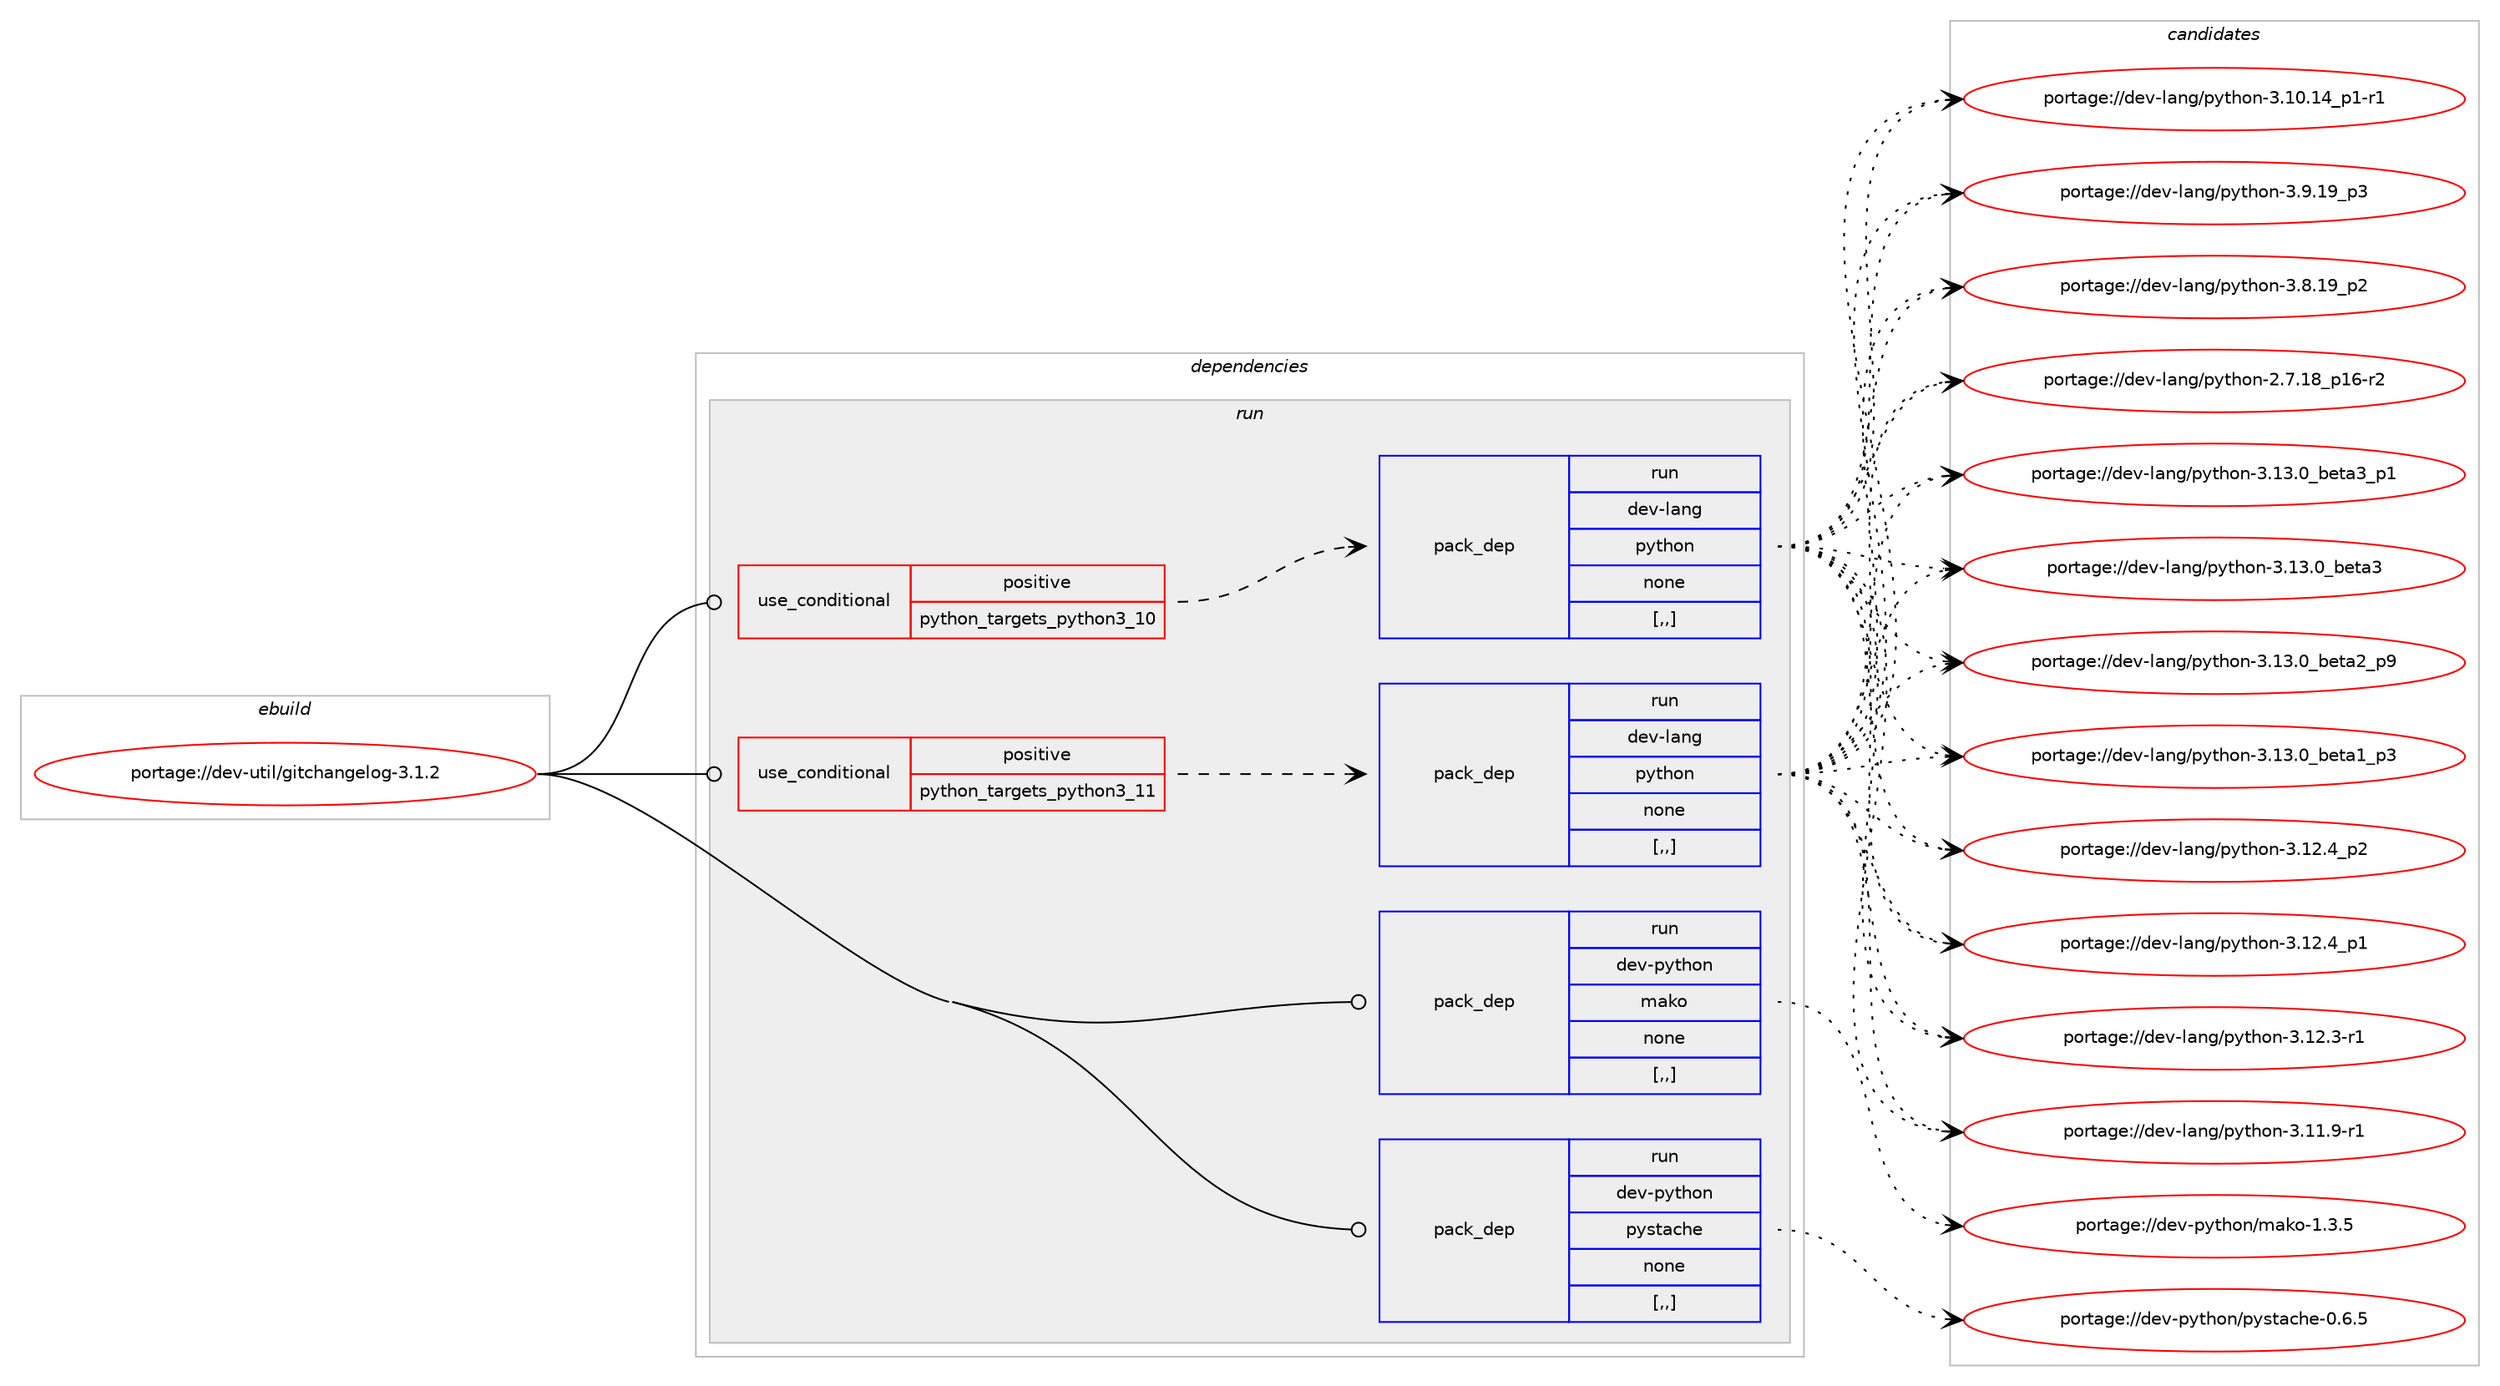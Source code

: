 digraph prolog {

# *************
# Graph options
# *************

newrank=true;
concentrate=true;
compound=true;
graph [rankdir=LR,fontname=Helvetica,fontsize=10,ranksep=1.5];#, ranksep=2.5, nodesep=0.2];
edge  [arrowhead=vee];
node  [fontname=Helvetica,fontsize=10];

# **********
# The ebuild
# **********

subgraph cluster_leftcol {
color=gray;
label=<<i>ebuild</i>>;
id [label="portage://dev-util/gitchangelog-3.1.2", color=red, width=4, href="../dev-util/gitchangelog-3.1.2.svg"];
}

# ****************
# The dependencies
# ****************

subgraph cluster_midcol {
color=gray;
label=<<i>dependencies</i>>;
subgraph cluster_compile {
fillcolor="#eeeeee";
style=filled;
label=<<i>compile</i>>;
}
subgraph cluster_compileandrun {
fillcolor="#eeeeee";
style=filled;
label=<<i>compile and run</i>>;
}
subgraph cluster_run {
fillcolor="#eeeeee";
style=filled;
label=<<i>run</i>>;
subgraph cond60423 {
dependency214269 [label=<<TABLE BORDER="0" CELLBORDER="1" CELLSPACING="0" CELLPADDING="4"><TR><TD ROWSPAN="3" CELLPADDING="10">use_conditional</TD></TR><TR><TD>positive</TD></TR><TR><TD>python_targets_python3_10</TD></TR></TABLE>>, shape=none, color=red];
subgraph pack152422 {
dependency214270 [label=<<TABLE BORDER="0" CELLBORDER="1" CELLSPACING="0" CELLPADDING="4" WIDTH="220"><TR><TD ROWSPAN="6" CELLPADDING="30">pack_dep</TD></TR><TR><TD WIDTH="110">run</TD></TR><TR><TD>dev-lang</TD></TR><TR><TD>python</TD></TR><TR><TD>none</TD></TR><TR><TD>[,,]</TD></TR></TABLE>>, shape=none, color=blue];
}
dependency214269:e -> dependency214270:w [weight=20,style="dashed",arrowhead="vee"];
}
id:e -> dependency214269:w [weight=20,style="solid",arrowhead="odot"];
subgraph cond60424 {
dependency214271 [label=<<TABLE BORDER="0" CELLBORDER="1" CELLSPACING="0" CELLPADDING="4"><TR><TD ROWSPAN="3" CELLPADDING="10">use_conditional</TD></TR><TR><TD>positive</TD></TR><TR><TD>python_targets_python3_11</TD></TR></TABLE>>, shape=none, color=red];
subgraph pack152423 {
dependency214272 [label=<<TABLE BORDER="0" CELLBORDER="1" CELLSPACING="0" CELLPADDING="4" WIDTH="220"><TR><TD ROWSPAN="6" CELLPADDING="30">pack_dep</TD></TR><TR><TD WIDTH="110">run</TD></TR><TR><TD>dev-lang</TD></TR><TR><TD>python</TD></TR><TR><TD>none</TD></TR><TR><TD>[,,]</TD></TR></TABLE>>, shape=none, color=blue];
}
dependency214271:e -> dependency214272:w [weight=20,style="dashed",arrowhead="vee"];
}
id:e -> dependency214271:w [weight=20,style="solid",arrowhead="odot"];
subgraph pack152424 {
dependency214273 [label=<<TABLE BORDER="0" CELLBORDER="1" CELLSPACING="0" CELLPADDING="4" WIDTH="220"><TR><TD ROWSPAN="6" CELLPADDING="30">pack_dep</TD></TR><TR><TD WIDTH="110">run</TD></TR><TR><TD>dev-python</TD></TR><TR><TD>mako</TD></TR><TR><TD>none</TD></TR><TR><TD>[,,]</TD></TR></TABLE>>, shape=none, color=blue];
}
id:e -> dependency214273:w [weight=20,style="solid",arrowhead="odot"];
subgraph pack152425 {
dependency214274 [label=<<TABLE BORDER="0" CELLBORDER="1" CELLSPACING="0" CELLPADDING="4" WIDTH="220"><TR><TD ROWSPAN="6" CELLPADDING="30">pack_dep</TD></TR><TR><TD WIDTH="110">run</TD></TR><TR><TD>dev-python</TD></TR><TR><TD>pystache</TD></TR><TR><TD>none</TD></TR><TR><TD>[,,]</TD></TR></TABLE>>, shape=none, color=blue];
}
id:e -> dependency214274:w [weight=20,style="solid",arrowhead="odot"];
}
}

# **************
# The candidates
# **************

subgraph cluster_choices {
rank=same;
color=gray;
label=<<i>candidates</i>>;

subgraph choice152422 {
color=black;
nodesep=1;
choice10010111845108971101034711212111610411111045514649514648959810111697519511249 [label="portage://dev-lang/python-3.13.0_beta3_p1", color=red, width=4,href="../dev-lang/python-3.13.0_beta3_p1.svg"];
choice1001011184510897110103471121211161041111104551464951464895981011169751 [label="portage://dev-lang/python-3.13.0_beta3", color=red, width=4,href="../dev-lang/python-3.13.0_beta3.svg"];
choice10010111845108971101034711212111610411111045514649514648959810111697509511257 [label="portage://dev-lang/python-3.13.0_beta2_p9", color=red, width=4,href="../dev-lang/python-3.13.0_beta2_p9.svg"];
choice10010111845108971101034711212111610411111045514649514648959810111697499511251 [label="portage://dev-lang/python-3.13.0_beta1_p3", color=red, width=4,href="../dev-lang/python-3.13.0_beta1_p3.svg"];
choice100101118451089711010347112121116104111110455146495046529511250 [label="portage://dev-lang/python-3.12.4_p2", color=red, width=4,href="../dev-lang/python-3.12.4_p2.svg"];
choice100101118451089711010347112121116104111110455146495046529511249 [label="portage://dev-lang/python-3.12.4_p1", color=red, width=4,href="../dev-lang/python-3.12.4_p1.svg"];
choice100101118451089711010347112121116104111110455146495046514511449 [label="portage://dev-lang/python-3.12.3-r1", color=red, width=4,href="../dev-lang/python-3.12.3-r1.svg"];
choice100101118451089711010347112121116104111110455146494946574511449 [label="portage://dev-lang/python-3.11.9-r1", color=red, width=4,href="../dev-lang/python-3.11.9-r1.svg"];
choice100101118451089711010347112121116104111110455146494846495295112494511449 [label="portage://dev-lang/python-3.10.14_p1-r1", color=red, width=4,href="../dev-lang/python-3.10.14_p1-r1.svg"];
choice100101118451089711010347112121116104111110455146574649579511251 [label="portage://dev-lang/python-3.9.19_p3", color=red, width=4,href="../dev-lang/python-3.9.19_p3.svg"];
choice100101118451089711010347112121116104111110455146564649579511250 [label="portage://dev-lang/python-3.8.19_p2", color=red, width=4,href="../dev-lang/python-3.8.19_p2.svg"];
choice100101118451089711010347112121116104111110455046554649569511249544511450 [label="portage://dev-lang/python-2.7.18_p16-r2", color=red, width=4,href="../dev-lang/python-2.7.18_p16-r2.svg"];
dependency214270:e -> choice10010111845108971101034711212111610411111045514649514648959810111697519511249:w [style=dotted,weight="100"];
dependency214270:e -> choice1001011184510897110103471121211161041111104551464951464895981011169751:w [style=dotted,weight="100"];
dependency214270:e -> choice10010111845108971101034711212111610411111045514649514648959810111697509511257:w [style=dotted,weight="100"];
dependency214270:e -> choice10010111845108971101034711212111610411111045514649514648959810111697499511251:w [style=dotted,weight="100"];
dependency214270:e -> choice100101118451089711010347112121116104111110455146495046529511250:w [style=dotted,weight="100"];
dependency214270:e -> choice100101118451089711010347112121116104111110455146495046529511249:w [style=dotted,weight="100"];
dependency214270:e -> choice100101118451089711010347112121116104111110455146495046514511449:w [style=dotted,weight="100"];
dependency214270:e -> choice100101118451089711010347112121116104111110455146494946574511449:w [style=dotted,weight="100"];
dependency214270:e -> choice100101118451089711010347112121116104111110455146494846495295112494511449:w [style=dotted,weight="100"];
dependency214270:e -> choice100101118451089711010347112121116104111110455146574649579511251:w [style=dotted,weight="100"];
dependency214270:e -> choice100101118451089711010347112121116104111110455146564649579511250:w [style=dotted,weight="100"];
dependency214270:e -> choice100101118451089711010347112121116104111110455046554649569511249544511450:w [style=dotted,weight="100"];
}
subgraph choice152423 {
color=black;
nodesep=1;
choice10010111845108971101034711212111610411111045514649514648959810111697519511249 [label="portage://dev-lang/python-3.13.0_beta3_p1", color=red, width=4,href="../dev-lang/python-3.13.0_beta3_p1.svg"];
choice1001011184510897110103471121211161041111104551464951464895981011169751 [label="portage://dev-lang/python-3.13.0_beta3", color=red, width=4,href="../dev-lang/python-3.13.0_beta3.svg"];
choice10010111845108971101034711212111610411111045514649514648959810111697509511257 [label="portage://dev-lang/python-3.13.0_beta2_p9", color=red, width=4,href="../dev-lang/python-3.13.0_beta2_p9.svg"];
choice10010111845108971101034711212111610411111045514649514648959810111697499511251 [label="portage://dev-lang/python-3.13.0_beta1_p3", color=red, width=4,href="../dev-lang/python-3.13.0_beta1_p3.svg"];
choice100101118451089711010347112121116104111110455146495046529511250 [label="portage://dev-lang/python-3.12.4_p2", color=red, width=4,href="../dev-lang/python-3.12.4_p2.svg"];
choice100101118451089711010347112121116104111110455146495046529511249 [label="portage://dev-lang/python-3.12.4_p1", color=red, width=4,href="../dev-lang/python-3.12.4_p1.svg"];
choice100101118451089711010347112121116104111110455146495046514511449 [label="portage://dev-lang/python-3.12.3-r1", color=red, width=4,href="../dev-lang/python-3.12.3-r1.svg"];
choice100101118451089711010347112121116104111110455146494946574511449 [label="portage://dev-lang/python-3.11.9-r1", color=red, width=4,href="../dev-lang/python-3.11.9-r1.svg"];
choice100101118451089711010347112121116104111110455146494846495295112494511449 [label="portage://dev-lang/python-3.10.14_p1-r1", color=red, width=4,href="../dev-lang/python-3.10.14_p1-r1.svg"];
choice100101118451089711010347112121116104111110455146574649579511251 [label="portage://dev-lang/python-3.9.19_p3", color=red, width=4,href="../dev-lang/python-3.9.19_p3.svg"];
choice100101118451089711010347112121116104111110455146564649579511250 [label="portage://dev-lang/python-3.8.19_p2", color=red, width=4,href="../dev-lang/python-3.8.19_p2.svg"];
choice100101118451089711010347112121116104111110455046554649569511249544511450 [label="portage://dev-lang/python-2.7.18_p16-r2", color=red, width=4,href="../dev-lang/python-2.7.18_p16-r2.svg"];
dependency214272:e -> choice10010111845108971101034711212111610411111045514649514648959810111697519511249:w [style=dotted,weight="100"];
dependency214272:e -> choice1001011184510897110103471121211161041111104551464951464895981011169751:w [style=dotted,weight="100"];
dependency214272:e -> choice10010111845108971101034711212111610411111045514649514648959810111697509511257:w [style=dotted,weight="100"];
dependency214272:e -> choice10010111845108971101034711212111610411111045514649514648959810111697499511251:w [style=dotted,weight="100"];
dependency214272:e -> choice100101118451089711010347112121116104111110455146495046529511250:w [style=dotted,weight="100"];
dependency214272:e -> choice100101118451089711010347112121116104111110455146495046529511249:w [style=dotted,weight="100"];
dependency214272:e -> choice100101118451089711010347112121116104111110455146495046514511449:w [style=dotted,weight="100"];
dependency214272:e -> choice100101118451089711010347112121116104111110455146494946574511449:w [style=dotted,weight="100"];
dependency214272:e -> choice100101118451089711010347112121116104111110455146494846495295112494511449:w [style=dotted,weight="100"];
dependency214272:e -> choice100101118451089711010347112121116104111110455146574649579511251:w [style=dotted,weight="100"];
dependency214272:e -> choice100101118451089711010347112121116104111110455146564649579511250:w [style=dotted,weight="100"];
dependency214272:e -> choice100101118451089711010347112121116104111110455046554649569511249544511450:w [style=dotted,weight="100"];
}
subgraph choice152424 {
color=black;
nodesep=1;
choice100101118451121211161041111104710997107111454946514653 [label="portage://dev-python/mako-1.3.5", color=red, width=4,href="../dev-python/mako-1.3.5.svg"];
dependency214273:e -> choice100101118451121211161041111104710997107111454946514653:w [style=dotted,weight="100"];
}
subgraph choice152425 {
color=black;
nodesep=1;
choice10010111845112121116104111110471121211151169799104101454846544653 [label="portage://dev-python/pystache-0.6.5", color=red, width=4,href="../dev-python/pystache-0.6.5.svg"];
dependency214274:e -> choice10010111845112121116104111110471121211151169799104101454846544653:w [style=dotted,weight="100"];
}
}

}
